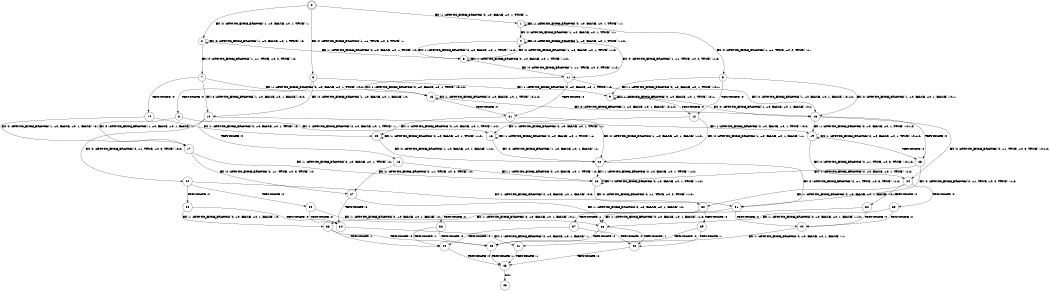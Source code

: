 digraph BCG {
size = "7, 10.5";
center = TRUE;
node [shape = circle];
0 [peripheries = 2];
0 -> 1 [label = "EX !1 !ATOMIC_EXCH_BRANCH (2, +0, FALSE, +0, 1, TRUE) !::"];
0 -> 2 [label = "EX !2 !ATOMIC_EXCH_BRANCH (1, +0, FALSE, +0, 1, TRUE) !::"];
0 -> 3 [label = "EX !0 !ATOMIC_EXCH_BRANCH (1, +1, TRUE, +0, 2, TRUE) !::"];
1 -> 4 [label = "EX !2 !ATOMIC_EXCH_BRANCH (1, +0, FALSE, +0, 1, TRUE) !:1:"];
1 -> 5 [label = "EX !0 !ATOMIC_EXCH_BRANCH (1, +1, TRUE, +0, 2, TRUE) !:1:"];
1 -> 1 [label = "EX !1 !ATOMIC_EXCH_BRANCH (2, +0, FALSE, +0, 1, TRUE) !:1:"];
2 -> 6 [label = "EX !1 !ATOMIC_EXCH_BRANCH (2, +0, FALSE, +0, 1, TRUE) !:2:"];
2 -> 7 [label = "EX !0 !ATOMIC_EXCH_BRANCH (1, +1, TRUE, +0, 2, TRUE) !:2:"];
2 -> 2 [label = "EX !2 !ATOMIC_EXCH_BRANCH (1, +0, FALSE, +0, 1, TRUE) !:2:"];
3 -> 8 [label = "TERMINATE !0"];
3 -> 9 [label = "EX !1 !ATOMIC_EXCH_BRANCH (2, +0, FALSE, +0, 1, TRUE) !:0:"];
3 -> 10 [label = "EX !2 !ATOMIC_EXCH_BRANCH (1, +0, FALSE, +0, 1, FALSE) !:0:"];
4 -> 11 [label = "EX !0 !ATOMIC_EXCH_BRANCH (1, +1, TRUE, +0, 2, TRUE) !:1:2:"];
4 -> 4 [label = "EX !2 !ATOMIC_EXCH_BRANCH (1, +0, FALSE, +0, 1, TRUE) !:1:2:"];
4 -> 6 [label = "EX !1 !ATOMIC_EXCH_BRANCH (2, +0, FALSE, +0, 1, TRUE) !:1:2:"];
5 -> 12 [label = "TERMINATE !0"];
5 -> 13 [label = "EX !2 !ATOMIC_EXCH_BRANCH (1, +0, FALSE, +0, 1, FALSE) !:0:1:"];
5 -> 9 [label = "EX !1 !ATOMIC_EXCH_BRANCH (2, +0, FALSE, +0, 1, TRUE) !:0:1:"];
6 -> 11 [label = "EX !0 !ATOMIC_EXCH_BRANCH (1, +1, TRUE, +0, 2, TRUE) !:1:2:"];
6 -> 4 [label = "EX !2 !ATOMIC_EXCH_BRANCH (1, +0, FALSE, +0, 1, TRUE) !:1:2:"];
6 -> 6 [label = "EX !1 !ATOMIC_EXCH_BRANCH (2, +0, FALSE, +0, 1, TRUE) !:1:2:"];
7 -> 14 [label = "TERMINATE !0"];
7 -> 15 [label = "EX !1 !ATOMIC_EXCH_BRANCH (2, +0, FALSE, +0, 1, TRUE) !:0:2:"];
7 -> 10 [label = "EX !2 !ATOMIC_EXCH_BRANCH (1, +0, FALSE, +0, 1, FALSE) !:0:2:"];
8 -> 16 [label = "EX !1 !ATOMIC_EXCH_BRANCH (2, +0, FALSE, +0, 1, TRUE) !::"];
8 -> 17 [label = "EX !2 !ATOMIC_EXCH_BRANCH (1, +0, FALSE, +0, 1, FALSE) !::"];
9 -> 12 [label = "TERMINATE !0"];
9 -> 13 [label = "EX !2 !ATOMIC_EXCH_BRANCH (1, +0, FALSE, +0, 1, FALSE) !:0:1:"];
9 -> 9 [label = "EX !1 !ATOMIC_EXCH_BRANCH (2, +0, FALSE, +0, 1, TRUE) !:0:1:"];
10 -> 18 [label = "TERMINATE !0"];
10 -> 19 [label = "EX !1 !ATOMIC_EXCH_BRANCH (2, +0, FALSE, +0, 1, TRUE) !:0:2:"];
10 -> 20 [label = "EX !2 !ATOMIC_EXCH_BRANCH (2, +1, TRUE, +0, 3, TRUE) !:0:2:"];
11 -> 21 [label = "TERMINATE !0"];
11 -> 13 [label = "EX !2 !ATOMIC_EXCH_BRANCH (1, +0, FALSE, +0, 1, FALSE) !:0:1:2:"];
11 -> 15 [label = "EX !1 !ATOMIC_EXCH_BRANCH (2, +0, FALSE, +0, 1, TRUE) !:0:1:2:"];
12 -> 16 [label = "EX !1 !ATOMIC_EXCH_BRANCH (2, +0, FALSE, +0, 1, TRUE) !:1:"];
12 -> 22 [label = "EX !2 !ATOMIC_EXCH_BRANCH (1, +0, FALSE, +0, 1, FALSE) !:1:"];
13 -> 23 [label = "TERMINATE !0"];
13 -> 24 [label = "EX !2 !ATOMIC_EXCH_BRANCH (2, +1, TRUE, +0, 3, TRUE) !:0:1:2:"];
13 -> 19 [label = "EX !1 !ATOMIC_EXCH_BRANCH (2, +0, FALSE, +0, 1, TRUE) !:0:1:2:"];
14 -> 17 [label = "EX !2 !ATOMIC_EXCH_BRANCH (1, +0, FALSE, +0, 1, FALSE) !:2:"];
14 -> 25 [label = "EX !1 !ATOMIC_EXCH_BRANCH (2, +0, FALSE, +0, 1, TRUE) !:2:"];
15 -> 21 [label = "TERMINATE !0"];
15 -> 13 [label = "EX !2 !ATOMIC_EXCH_BRANCH (1, +0, FALSE, +0, 1, FALSE) !:0:1:2:"];
15 -> 15 [label = "EX !1 !ATOMIC_EXCH_BRANCH (2, +0, FALSE, +0, 1, TRUE) !:0:1:2:"];
16 -> 22 [label = "EX !2 !ATOMIC_EXCH_BRANCH (1, +0, FALSE, +0, 1, FALSE) !:1:"];
16 -> 16 [label = "EX !1 !ATOMIC_EXCH_BRANCH (2, +0, FALSE, +0, 1, TRUE) !:1:"];
17 -> 26 [label = "EX !1 !ATOMIC_EXCH_BRANCH (2, +0, FALSE, +0, 1, TRUE) !:2:"];
17 -> 27 [label = "EX !2 !ATOMIC_EXCH_BRANCH (2, +1, TRUE, +0, 3, TRUE) !:2:"];
18 -> 27 [label = "EX !2 !ATOMIC_EXCH_BRANCH (2, +1, TRUE, +0, 3, TRUE) !:2:"];
18 -> 26 [label = "EX !1 !ATOMIC_EXCH_BRANCH (2, +0, FALSE, +0, 1, TRUE) !:2:"];
19 -> 23 [label = "TERMINATE !0"];
19 -> 24 [label = "EX !2 !ATOMIC_EXCH_BRANCH (2, +1, TRUE, +0, 3, TRUE) !:0:1:2:"];
19 -> 19 [label = "EX !1 !ATOMIC_EXCH_BRANCH (2, +0, FALSE, +0, 1, TRUE) !:0:1:2:"];
20 -> 28 [label = "TERMINATE !2"];
20 -> 29 [label = "TERMINATE !0"];
20 -> 30 [label = "EX !1 !ATOMIC_EXCH_BRANCH (2, +0, FALSE, +0, 1, FALSE) !:0:2:"];
21 -> 22 [label = "EX !2 !ATOMIC_EXCH_BRANCH (1, +0, FALSE, +0, 1, FALSE) !:1:2:"];
21 -> 25 [label = "EX !1 !ATOMIC_EXCH_BRANCH (2, +0, FALSE, +0, 1, TRUE) !:1:2:"];
22 -> 31 [label = "EX !2 !ATOMIC_EXCH_BRANCH (2, +1, TRUE, +0, 3, TRUE) !:1:2:"];
22 -> 26 [label = "EX !1 !ATOMIC_EXCH_BRANCH (2, +0, FALSE, +0, 1, TRUE) !:1:2:"];
23 -> 31 [label = "EX !2 !ATOMIC_EXCH_BRANCH (2, +1, TRUE, +0, 3, TRUE) !:1:2:"];
23 -> 26 [label = "EX !1 !ATOMIC_EXCH_BRANCH (2, +0, FALSE, +0, 1, TRUE) !:1:2:"];
24 -> 32 [label = "TERMINATE !2"];
24 -> 33 [label = "TERMINATE !0"];
24 -> 30 [label = "EX !1 !ATOMIC_EXCH_BRANCH (2, +0, FALSE, +0, 1, FALSE) !:0:1:2:"];
25 -> 22 [label = "EX !2 !ATOMIC_EXCH_BRANCH (1, +0, FALSE, +0, 1, FALSE) !:1:2:"];
25 -> 25 [label = "EX !1 !ATOMIC_EXCH_BRANCH (2, +0, FALSE, +0, 1, TRUE) !:1:2:"];
26 -> 31 [label = "EX !2 !ATOMIC_EXCH_BRANCH (2, +1, TRUE, +0, 3, TRUE) !:1:2:"];
26 -> 26 [label = "EX !1 !ATOMIC_EXCH_BRANCH (2, +0, FALSE, +0, 1, TRUE) !:1:2:"];
27 -> 34 [label = "TERMINATE !2"];
27 -> 35 [label = "EX !1 !ATOMIC_EXCH_BRANCH (2, +0, FALSE, +0, 1, FALSE) !:2:"];
28 -> 34 [label = "TERMINATE !0"];
28 -> 36 [label = "EX !1 !ATOMIC_EXCH_BRANCH (2, +0, FALSE, +0, 1, FALSE) !:0:"];
29 -> 34 [label = "TERMINATE !2"];
29 -> 35 [label = "EX !1 !ATOMIC_EXCH_BRANCH (2, +0, FALSE, +0, 1, FALSE) !:2:"];
30 -> 37 [label = "TERMINATE !1"];
30 -> 38 [label = "TERMINATE !2"];
30 -> 39 [label = "TERMINATE !0"];
31 -> 40 [label = "TERMINATE !2"];
31 -> 35 [label = "EX !1 !ATOMIC_EXCH_BRANCH (2, +0, FALSE, +0, 1, FALSE) !:1:2:"];
32 -> 36 [label = "EX !1 !ATOMIC_EXCH_BRANCH (2, +0, FALSE, +0, 1, FALSE) !:0:1:"];
32 -> 40 [label = "TERMINATE !0"];
33 -> 35 [label = "EX !1 !ATOMIC_EXCH_BRANCH (2, +0, FALSE, +0, 1, FALSE) !:1:2:"];
33 -> 40 [label = "TERMINATE !2"];
34 -> 41 [label = "EX !1 !ATOMIC_EXCH_BRANCH (2, +0, FALSE, +0, 1, FALSE) !::"];
35 -> 42 [label = "TERMINATE !1"];
35 -> 43 [label = "TERMINATE !2"];
36 -> 44 [label = "TERMINATE !1"];
36 -> 43 [label = "TERMINATE !0"];
37 -> 44 [label = "TERMINATE !2"];
37 -> 42 [label = "TERMINATE !0"];
38 -> 44 [label = "TERMINATE !1"];
38 -> 43 [label = "TERMINATE !0"];
39 -> 42 [label = "TERMINATE !1"];
39 -> 43 [label = "TERMINATE !2"];
40 -> 41 [label = "EX !1 !ATOMIC_EXCH_BRANCH (2, +0, FALSE, +0, 1, FALSE) !:1:"];
41 -> 45 [label = "TERMINATE !1"];
42 -> 45 [label = "TERMINATE !2"];
43 -> 45 [label = "TERMINATE !1"];
44 -> 45 [label = "TERMINATE !0"];
45 -> 46 [label = "exit"];
}
